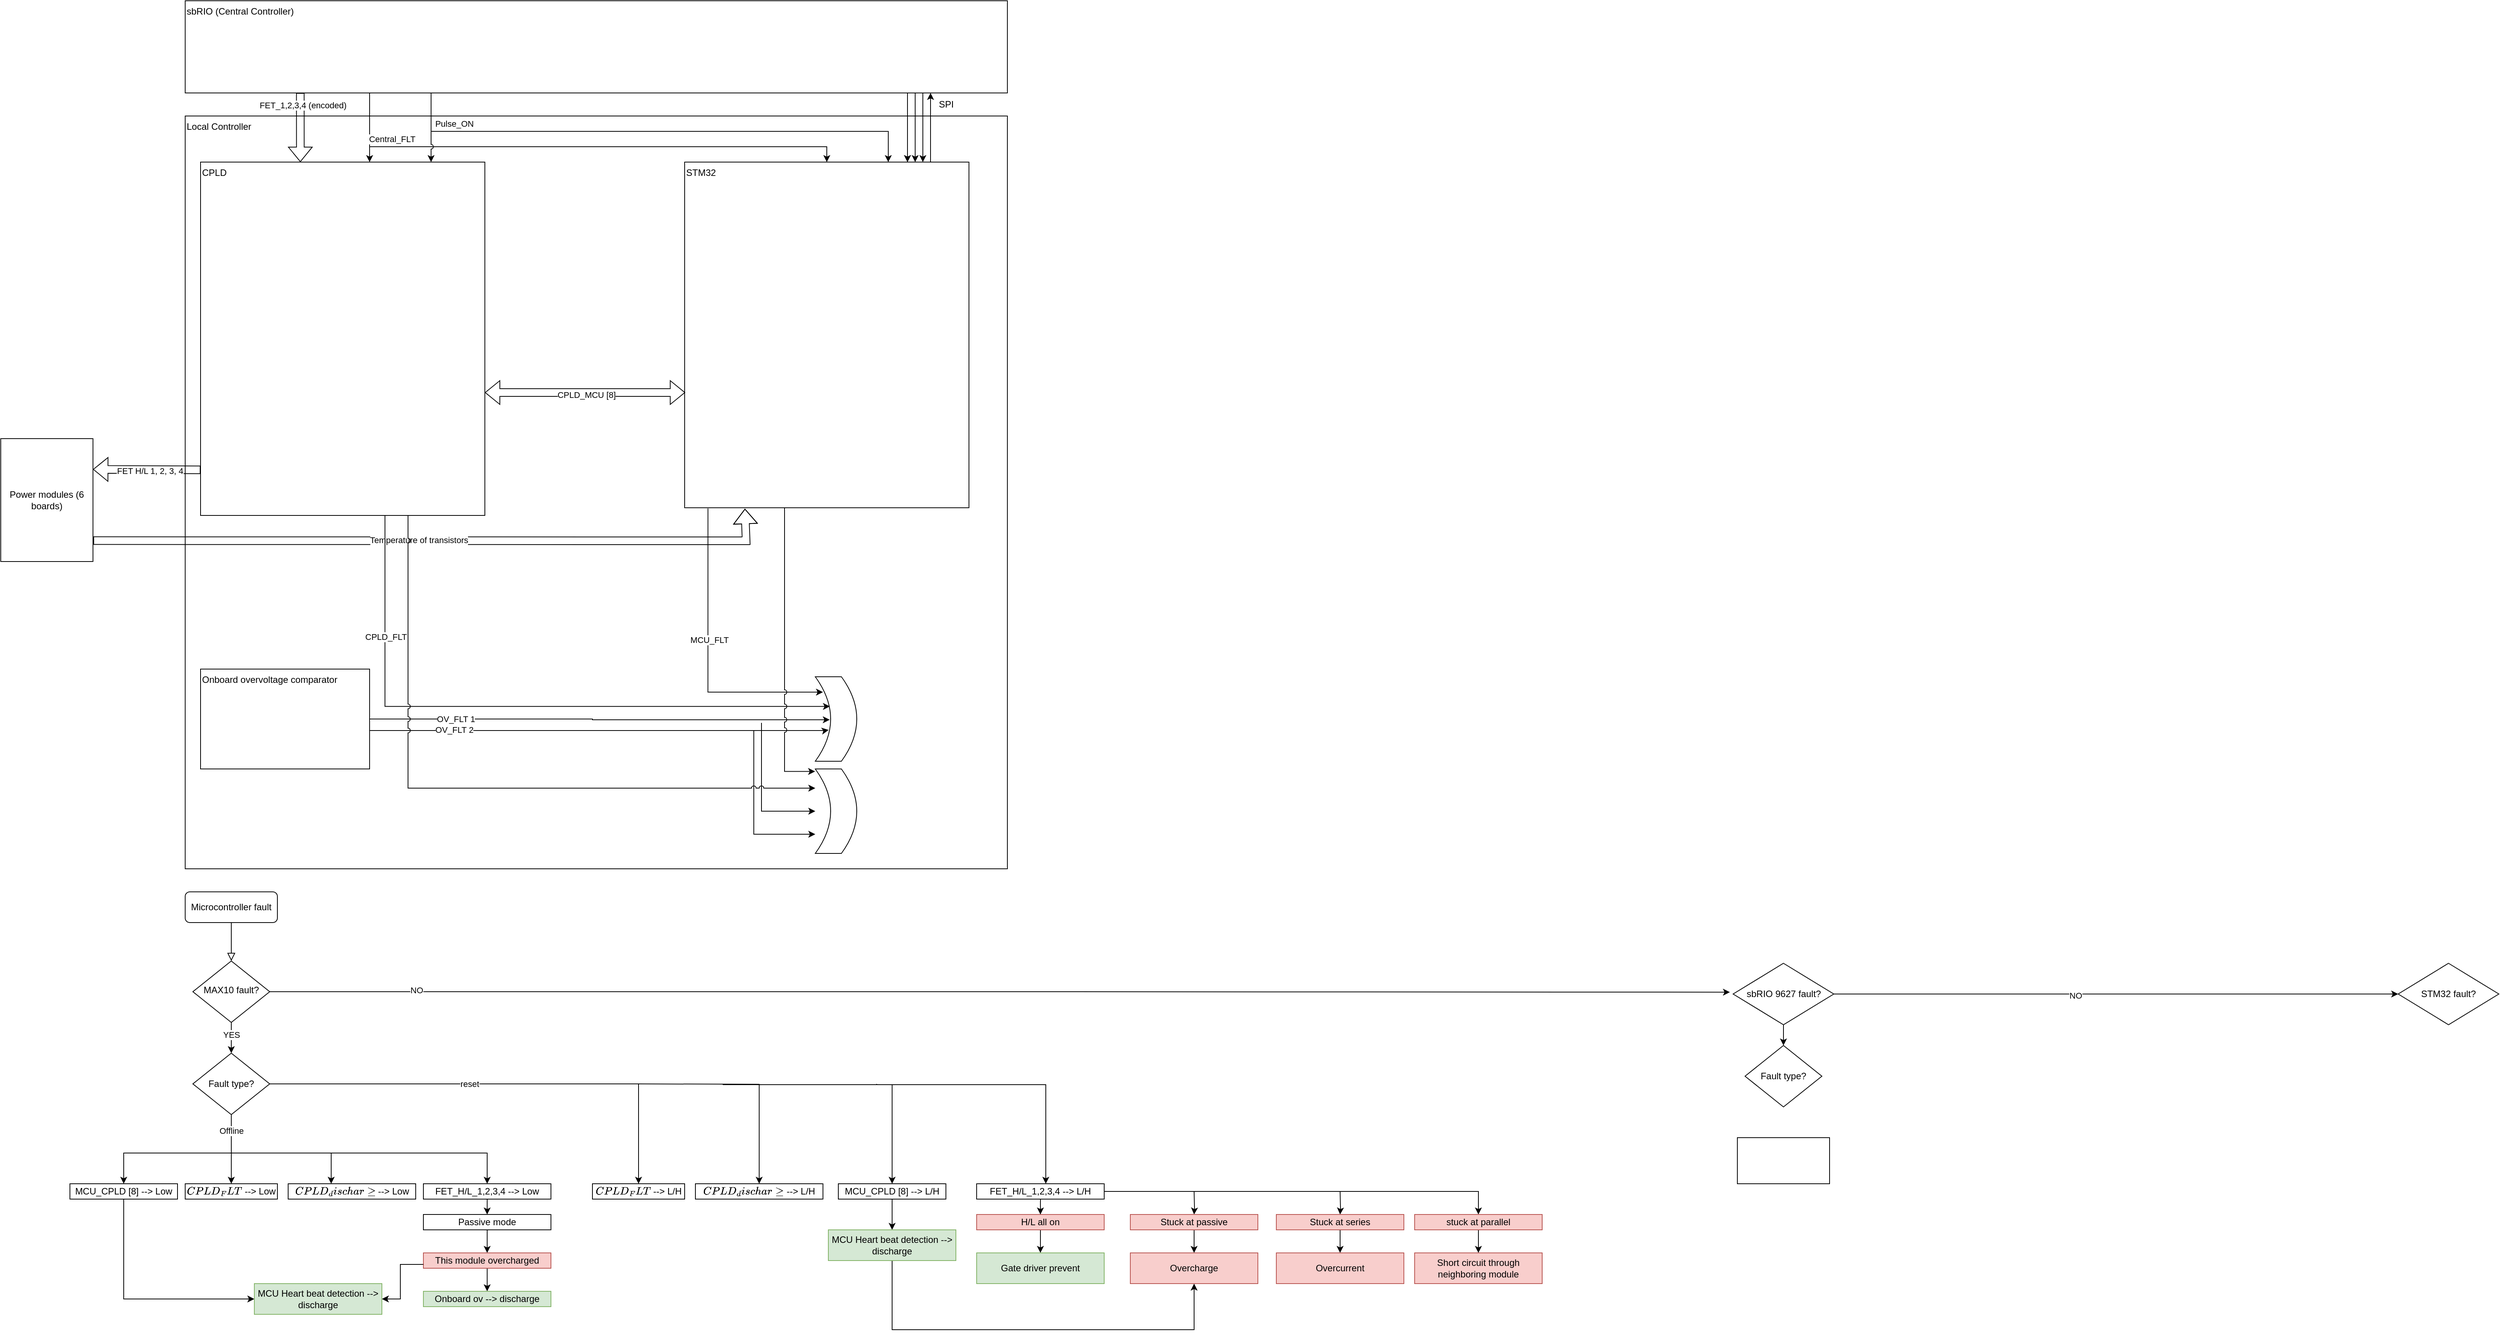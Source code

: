 <mxfile version="24.0.2" type="github">
  <diagram id="C5RBs43oDa-KdzZeNtuy" name="Page-1">
    <mxGraphModel dx="3033" dy="2434" grid="1" gridSize="10" guides="1" tooltips="1" connect="1" arrows="1" fold="1" page="1" pageScale="1" pageWidth="827" pageHeight="1169" math="0" shadow="0">
      <root>
        <mxCell id="WIyWlLk6GJQsqaUBKTNV-0" />
        <mxCell id="WIyWlLk6GJQsqaUBKTNV-1" parent="WIyWlLk6GJQsqaUBKTNV-0" />
        <mxCell id="WIyWlLk6GJQsqaUBKTNV-2" value="" style="rounded=0;html=1;jettySize=auto;orthogonalLoop=1;fontSize=11;endArrow=block;endFill=0;endSize=8;strokeWidth=1;shadow=0;labelBackgroundColor=none;edgeStyle=orthogonalEdgeStyle;movable=0;resizable=0;rotatable=0;deletable=0;editable=0;locked=1;connectable=0;" parent="WIyWlLk6GJQsqaUBKTNV-1" source="WIyWlLk6GJQsqaUBKTNV-3" target="WIyWlLk6GJQsqaUBKTNV-6" edge="1">
          <mxGeometry relative="1" as="geometry" />
        </mxCell>
        <mxCell id="WIyWlLk6GJQsqaUBKTNV-3" value="&lt;div&gt;Microcontroller fault&lt;/div&gt;" style="rounded=1;whiteSpace=wrap;html=1;fontSize=12;glass=0;strokeWidth=1;shadow=0;movable=0;resizable=0;rotatable=0;deletable=0;editable=0;locked=1;connectable=0;" parent="WIyWlLk6GJQsqaUBKTNV-1" vertex="1">
          <mxGeometry x="160" y="80" width="120" height="40" as="geometry" />
        </mxCell>
        <mxCell id="7WwFtl0jQR6NTjPNibtS-7" value="" style="edgeStyle=orthogonalEdgeStyle;rounded=0;orthogonalLoop=1;jettySize=auto;html=1;movable=1;resizable=1;rotatable=1;deletable=1;editable=1;locked=0;connectable=1;" parent="WIyWlLk6GJQsqaUBKTNV-1" source="WIyWlLk6GJQsqaUBKTNV-6" target="7WwFtl0jQR6NTjPNibtS-4" edge="1">
          <mxGeometry relative="1" as="geometry" />
        </mxCell>
        <mxCell id="uxLn2Yr7BItVLRlvGIpT-62" value="YES" style="edgeLabel;html=1;align=center;verticalAlign=middle;resizable=0;points=[];" vertex="1" connectable="0" parent="7WwFtl0jQR6NTjPNibtS-7">
          <mxGeometry x="-0.215" relative="1" as="geometry">
            <mxPoint as="offset" />
          </mxGeometry>
        </mxCell>
        <mxCell id="WIyWlLk6GJQsqaUBKTNV-6" value="MAX10 fault?" style="rhombus;whiteSpace=wrap;html=1;shadow=0;fontFamily=Helvetica;fontSize=12;align=center;strokeWidth=1;spacing=6;spacingTop=-4;movable=0;resizable=0;rotatable=0;deletable=0;editable=0;locked=1;connectable=0;" parent="WIyWlLk6GJQsqaUBKTNV-1" vertex="1">
          <mxGeometry x="170" y="170" width="100" height="80" as="geometry" />
        </mxCell>
        <mxCell id="7WwFtl0jQR6NTjPNibtS-3" value="" style="edgeStyle=orthogonalEdgeStyle;rounded=0;orthogonalLoop=1;jettySize=auto;html=1;movable=1;resizable=1;rotatable=1;deletable=1;editable=1;locked=0;connectable=1;" parent="WIyWlLk6GJQsqaUBKTNV-1" source="7WwFtl0jQR6NTjPNibtS-0" target="7WwFtl0jQR6NTjPNibtS-2" edge="1">
          <mxGeometry relative="1" as="geometry" />
        </mxCell>
        <mxCell id="uxLn2Yr7BItVLRlvGIpT-57" value="NO" style="edgeLabel;html=1;align=center;verticalAlign=middle;resizable=0;points=[];" vertex="1" connectable="0" parent="7WwFtl0jQR6NTjPNibtS-3">
          <mxGeometry x="-0.146" y="-2" relative="1" as="geometry">
            <mxPoint x="1" as="offset" />
          </mxGeometry>
        </mxCell>
        <mxCell id="uxLn2Yr7BItVLRlvGIpT-61" value="" style="edgeStyle=orthogonalEdgeStyle;rounded=0;orthogonalLoop=1;jettySize=auto;html=1;" edge="1" parent="WIyWlLk6GJQsqaUBKTNV-1" source="7WwFtl0jQR6NTjPNibtS-0" target="uxLn2Yr7BItVLRlvGIpT-60">
          <mxGeometry relative="1" as="geometry" />
        </mxCell>
        <mxCell id="7WwFtl0jQR6NTjPNibtS-0" value="sbRIO 9627 fault?" style="rhombus;whiteSpace=wrap;html=1;" parent="WIyWlLk6GJQsqaUBKTNV-1" vertex="1">
          <mxGeometry x="2174.5" y="173" width="131" height="80" as="geometry" />
        </mxCell>
        <mxCell id="7WwFtl0jQR6NTjPNibtS-1" style="edgeStyle=orthogonalEdgeStyle;rounded=0;orthogonalLoop=1;jettySize=auto;html=1;entryX=-0.032;entryY=0.47;entryDx=0;entryDy=0;entryPerimeter=0;movable=1;resizable=1;rotatable=1;deletable=1;editable=1;locked=0;connectable=1;" parent="WIyWlLk6GJQsqaUBKTNV-1" source="WIyWlLk6GJQsqaUBKTNV-6" target="7WwFtl0jQR6NTjPNibtS-0" edge="1">
          <mxGeometry relative="1" as="geometry" />
        </mxCell>
        <mxCell id="uxLn2Yr7BItVLRlvGIpT-63" value="NO" style="edgeLabel;html=1;align=center;verticalAlign=middle;resizable=0;points=[];" vertex="1" connectable="0" parent="7WwFtl0jQR6NTjPNibtS-1">
          <mxGeometry x="-0.799" y="2" relative="1" as="geometry">
            <mxPoint as="offset" />
          </mxGeometry>
        </mxCell>
        <mxCell id="7WwFtl0jQR6NTjPNibtS-2" value="STM32 fault?" style="rhombus;whiteSpace=wrap;html=1;" parent="WIyWlLk6GJQsqaUBKTNV-1" vertex="1">
          <mxGeometry x="3040" y="173" width="131" height="80" as="geometry" />
        </mxCell>
        <mxCell id="7WwFtl0jQR6NTjPNibtS-8" style="rounded=0;orthogonalLoop=1;jettySize=auto;html=1;entryX=0.5;entryY=0;entryDx=0;entryDy=0;movable=0;resizable=0;rotatable=0;deletable=0;editable=0;locked=1;connectable=0;" parent="WIyWlLk6GJQsqaUBKTNV-1" source="7WwFtl0jQR6NTjPNibtS-4" edge="1" target="uxLn2Yr7BItVLRlvGIpT-2">
          <mxGeometry relative="1" as="geometry">
            <mxPoint x="220" y="420" as="targetPoint" />
          </mxGeometry>
        </mxCell>
        <mxCell id="7WwFtl0jQR6NTjPNibtS-9" value="&lt;div&gt;Offline&lt;/div&gt;" style="edgeLabel;html=1;align=center;verticalAlign=middle;resizable=0;points=[];movable=0;rotatable=0;deletable=0;editable=0;locked=1;connectable=0;" parent="7WwFtl0jQR6NTjPNibtS-8" vertex="1" connectable="0">
          <mxGeometry x="-0.212" y="1" relative="1" as="geometry">
            <mxPoint x="-1" y="-15" as="offset" />
          </mxGeometry>
        </mxCell>
        <mxCell id="uxLn2Yr7BItVLRlvGIpT-0" style="edgeStyle=orthogonalEdgeStyle;rounded=0;orthogonalLoop=1;jettySize=auto;html=1;entryX=0.5;entryY=0;entryDx=0;entryDy=0;movable=0;resizable=0;rotatable=0;deletable=0;editable=0;locked=1;connectable=0;" edge="1" parent="WIyWlLk6GJQsqaUBKTNV-1" source="7WwFtl0jQR6NTjPNibtS-4" target="uxLn2Yr7BItVLRlvGIpT-27">
          <mxGeometry relative="1" as="geometry">
            <mxPoint x="770" y="410" as="targetPoint" />
          </mxGeometry>
        </mxCell>
        <mxCell id="uxLn2Yr7BItVLRlvGIpT-1" value="reset" style="edgeLabel;html=1;align=center;verticalAlign=middle;resizable=0;points=[];movable=0;rotatable=0;deletable=0;editable=0;locked=1;connectable=0;" vertex="1" connectable="0" parent="uxLn2Yr7BItVLRlvGIpT-0">
          <mxGeometry x="-0.15" relative="1" as="geometry">
            <mxPoint as="offset" />
          </mxGeometry>
        </mxCell>
        <mxCell id="7WwFtl0jQR6NTjPNibtS-4" value="Fault type?" style="rhombus;whiteSpace=wrap;html=1;movable=0;resizable=0;rotatable=0;deletable=0;editable=0;locked=1;connectable=0;" parent="WIyWlLk6GJQsqaUBKTNV-1" vertex="1">
          <mxGeometry x="170" y="290" width="100" height="80" as="geometry" />
        </mxCell>
        <mxCell id="uxLn2Yr7BItVLRlvGIpT-2" value="`CPLD_FLT` --&amp;gt; Low" style="rounded=0;whiteSpace=wrap;html=1;movable=0;resizable=0;rotatable=0;deletable=0;editable=0;locked=1;connectable=0;" vertex="1" parent="WIyWlLk6GJQsqaUBKTNV-1">
          <mxGeometry x="160" y="460" width="120" height="20" as="geometry" />
        </mxCell>
        <mxCell id="uxLn2Yr7BItVLRlvGIpT-3" value="`CPLD_discharge` --&amp;gt; Low" style="rounded=0;whiteSpace=wrap;html=1;movable=0;resizable=0;rotatable=0;deletable=0;editable=0;locked=1;connectable=0;" vertex="1" parent="WIyWlLk6GJQsqaUBKTNV-1">
          <mxGeometry x="294" y="460" width="166" height="20" as="geometry" />
        </mxCell>
        <mxCell id="uxLn2Yr7BItVLRlvGIpT-9" value="" style="edgeStyle=none;orthogonalLoop=1;jettySize=auto;html=1;rounded=0;movable=0;resizable=0;rotatable=0;deletable=0;editable=0;locked=1;connectable=0;" edge="1" parent="WIyWlLk6GJQsqaUBKTNV-1">
          <mxGeometry width="100" relative="1" as="geometry">
            <mxPoint x="220" y="420" as="sourcePoint" />
            <mxPoint x="350" y="460" as="targetPoint" />
            <Array as="points">
              <mxPoint x="350" y="420" />
            </Array>
          </mxGeometry>
        </mxCell>
        <mxCell id="uxLn2Yr7BItVLRlvGIpT-14" style="edgeStyle=orthogonalEdgeStyle;rounded=0;orthogonalLoop=1;jettySize=auto;html=1;exitX=0.5;exitY=1;exitDx=0;exitDy=0;entryX=0.5;entryY=0;entryDx=0;entryDy=0;movable=0;resizable=0;rotatable=0;deletable=0;editable=0;locked=1;connectable=0;" edge="1" parent="WIyWlLk6GJQsqaUBKTNV-1" source="uxLn2Yr7BItVLRlvGIpT-10" target="uxLn2Yr7BItVLRlvGIpT-13">
          <mxGeometry relative="1" as="geometry" />
        </mxCell>
        <mxCell id="uxLn2Yr7BItVLRlvGIpT-10" value="&lt;div&gt;FET_H/L_1,2,3,4 --&amp;gt; Low&lt;/div&gt;" style="rounded=0;whiteSpace=wrap;html=1;movable=0;resizable=0;rotatable=0;deletable=0;editable=0;locked=1;connectable=0;" vertex="1" parent="WIyWlLk6GJQsqaUBKTNV-1">
          <mxGeometry x="470" y="460" width="166" height="20" as="geometry" />
        </mxCell>
        <mxCell id="uxLn2Yr7BItVLRlvGIpT-12" value="" style="edgeStyle=none;orthogonalLoop=1;jettySize=auto;html=1;rounded=0;entryX=0.5;entryY=0;entryDx=0;entryDy=0;movable=0;resizable=0;rotatable=0;deletable=0;editable=0;locked=1;connectable=0;" edge="1" parent="WIyWlLk6GJQsqaUBKTNV-1" target="uxLn2Yr7BItVLRlvGIpT-10">
          <mxGeometry width="100" relative="1" as="geometry">
            <mxPoint x="350" y="420" as="sourcePoint" />
            <mxPoint x="490" y="460" as="targetPoint" />
            <Array as="points">
              <mxPoint x="553" y="420" />
            </Array>
          </mxGeometry>
        </mxCell>
        <mxCell id="uxLn2Yr7BItVLRlvGIpT-17" style="edgeStyle=orthogonalEdgeStyle;rounded=0;orthogonalLoop=1;jettySize=auto;html=1;entryX=0.5;entryY=0;entryDx=0;entryDy=0;movable=0;resizable=0;rotatable=0;deletable=0;editable=0;locked=1;connectable=0;" edge="1" parent="WIyWlLk6GJQsqaUBKTNV-1" source="uxLn2Yr7BItVLRlvGIpT-13" target="uxLn2Yr7BItVLRlvGIpT-16">
          <mxGeometry relative="1" as="geometry" />
        </mxCell>
        <mxCell id="uxLn2Yr7BItVLRlvGIpT-13" value="&lt;div&gt;Passive mode&lt;br&gt;&lt;/div&gt;" style="rounded=0;whiteSpace=wrap;html=1;movable=0;resizable=0;rotatable=0;deletable=0;editable=0;locked=1;connectable=0;" vertex="1" parent="WIyWlLk6GJQsqaUBKTNV-1">
          <mxGeometry x="470" y="500" width="166" height="20" as="geometry" />
        </mxCell>
        <mxCell id="uxLn2Yr7BItVLRlvGIpT-23" style="edgeStyle=orthogonalEdgeStyle;rounded=0;orthogonalLoop=1;jettySize=auto;html=1;entryX=0;entryY=0.5;entryDx=0;entryDy=0;movable=0;resizable=0;rotatable=0;deletable=0;editable=0;locked=1;connectable=0;" edge="1" parent="WIyWlLk6GJQsqaUBKTNV-1" source="uxLn2Yr7BItVLRlvGIpT-15" target="uxLn2Yr7BItVLRlvGIpT-24">
          <mxGeometry relative="1" as="geometry">
            <mxPoint x="250" y="610" as="targetPoint" />
            <Array as="points">
              <mxPoint x="80" y="610" />
            </Array>
          </mxGeometry>
        </mxCell>
        <mxCell id="uxLn2Yr7BItVLRlvGIpT-15" value="MCU_CPLD [8] --&amp;gt; Low" style="rounded=0;whiteSpace=wrap;html=1;" vertex="1" parent="WIyWlLk6GJQsqaUBKTNV-1">
          <mxGeometry x="10" y="460" width="140" height="20" as="geometry" />
        </mxCell>
        <mxCell id="uxLn2Yr7BItVLRlvGIpT-19" style="edgeStyle=orthogonalEdgeStyle;rounded=0;orthogonalLoop=1;jettySize=auto;html=1;entryX=0.5;entryY=0;entryDx=0;entryDy=0;movable=0;resizable=0;rotatable=0;deletable=0;editable=0;locked=1;connectable=0;" edge="1" parent="WIyWlLk6GJQsqaUBKTNV-1" source="uxLn2Yr7BItVLRlvGIpT-16" target="uxLn2Yr7BItVLRlvGIpT-18">
          <mxGeometry relative="1" as="geometry" />
        </mxCell>
        <mxCell id="uxLn2Yr7BItVLRlvGIpT-16" value="&lt;div&gt;This module overcharged&lt;br&gt;&lt;/div&gt;" style="rounded=0;whiteSpace=wrap;html=1;fillColor=#f8cecc;strokeColor=#b85450;movable=0;resizable=0;rotatable=0;deletable=0;editable=0;locked=1;connectable=0;" vertex="1" parent="WIyWlLk6GJQsqaUBKTNV-1">
          <mxGeometry x="470" y="550" width="166" height="20" as="geometry" />
        </mxCell>
        <mxCell id="uxLn2Yr7BItVLRlvGIpT-18" value="&lt;div&gt;Onboard ov --&amp;gt; discharge&lt;br&gt;&lt;/div&gt;" style="rounded=0;whiteSpace=wrap;html=1;fillColor=#d5e8d4;strokeColor=#82b366;movable=0;resizable=0;rotatable=0;deletable=0;editable=0;locked=1;connectable=0;" vertex="1" parent="WIyWlLk6GJQsqaUBKTNV-1">
          <mxGeometry x="470" y="600" width="166" height="20" as="geometry" />
        </mxCell>
        <mxCell id="uxLn2Yr7BItVLRlvGIpT-21" value="" style="edgeStyle=none;orthogonalLoop=1;jettySize=auto;html=1;rounded=0;entryX=0.5;entryY=0;entryDx=0;entryDy=0;movable=0;resizable=0;rotatable=0;deletable=0;editable=0;locked=1;connectable=0;" edge="1" parent="WIyWlLk6GJQsqaUBKTNV-1" target="uxLn2Yr7BItVLRlvGIpT-15">
          <mxGeometry width="100" relative="1" as="geometry">
            <mxPoint x="220" y="420" as="sourcePoint" />
            <mxPoint x="300" y="460" as="targetPoint" />
            <Array as="points">
              <mxPoint x="80" y="420" />
            </Array>
          </mxGeometry>
        </mxCell>
        <mxCell id="uxLn2Yr7BItVLRlvGIpT-26" style="edgeStyle=orthogonalEdgeStyle;rounded=0;orthogonalLoop=1;jettySize=auto;html=1;exitX=0;exitY=0.75;exitDx=0;exitDy=0;entryX=1;entryY=0.5;entryDx=0;entryDy=0;movable=0;resizable=0;rotatable=0;deletable=0;editable=0;locked=1;connectable=0;" edge="1" parent="WIyWlLk6GJQsqaUBKTNV-1" source="uxLn2Yr7BItVLRlvGIpT-16" target="uxLn2Yr7BItVLRlvGIpT-24">
          <mxGeometry relative="1" as="geometry">
            <mxPoint x="450" y="580" as="sourcePoint" />
            <mxPoint x="420" y="610" as="targetPoint" />
            <Array as="points">
              <mxPoint x="440" y="565" />
              <mxPoint x="440" y="610" />
            </Array>
          </mxGeometry>
        </mxCell>
        <mxCell id="uxLn2Yr7BItVLRlvGIpT-24" value="&lt;div&gt;MCU Heart beat detection --&amp;gt; discharge&lt;br&gt;&lt;/div&gt;" style="rounded=0;whiteSpace=wrap;html=1;fillColor=#d5e8d4;strokeColor=#82b366;movable=0;resizable=0;rotatable=0;deletable=0;editable=0;locked=1;connectable=0;" vertex="1" parent="WIyWlLk6GJQsqaUBKTNV-1">
          <mxGeometry x="250" y="590" width="166" height="40" as="geometry" />
        </mxCell>
        <mxCell id="uxLn2Yr7BItVLRlvGIpT-27" value="`CPLD_FLT` --&amp;gt; L/H" style="rounded=0;whiteSpace=wrap;html=1;movable=0;resizable=0;rotatable=0;deletable=0;editable=0;locked=1;connectable=0;" vertex="1" parent="WIyWlLk6GJQsqaUBKTNV-1">
          <mxGeometry x="690" y="460" width="120" height="20" as="geometry" />
        </mxCell>
        <mxCell id="uxLn2Yr7BItVLRlvGIpT-28" value="`CPLD_discharge` --&amp;gt; L/H" style="rounded=0;whiteSpace=wrap;html=1;movable=0;resizable=0;rotatable=0;deletable=0;editable=0;locked=1;connectable=0;" vertex="1" parent="WIyWlLk6GJQsqaUBKTNV-1">
          <mxGeometry x="824" y="460" width="166" height="20" as="geometry" />
        </mxCell>
        <mxCell id="uxLn2Yr7BItVLRlvGIpT-29" style="edgeStyle=orthogonalEdgeStyle;rounded=0;orthogonalLoop=1;jettySize=auto;html=1;entryX=0.5;entryY=0;entryDx=0;entryDy=0;movable=0;resizable=0;rotatable=0;deletable=0;editable=0;locked=1;connectable=0;" edge="1" parent="WIyWlLk6GJQsqaUBKTNV-1" target="uxLn2Yr7BItVLRlvGIpT-28">
          <mxGeometry relative="1" as="geometry">
            <mxPoint x="910" y="460" as="targetPoint" />
            <mxPoint x="750" y="330" as="sourcePoint" />
          </mxGeometry>
        </mxCell>
        <mxCell id="uxLn2Yr7BItVLRlvGIpT-34" style="edgeStyle=orthogonalEdgeStyle;rounded=0;orthogonalLoop=1;jettySize=auto;html=1;entryX=0.5;entryY=0;entryDx=0;entryDy=0;movable=0;resizable=0;rotatable=0;deletable=0;editable=0;locked=1;connectable=0;" edge="1" parent="WIyWlLk6GJQsqaUBKTNV-1" source="uxLn2Yr7BItVLRlvGIpT-31" target="uxLn2Yr7BItVLRlvGIpT-33">
          <mxGeometry relative="1" as="geometry" />
        </mxCell>
        <mxCell id="uxLn2Yr7BItVLRlvGIpT-31" value="MCU_CPLD [8] --&amp;gt; L/H" style="rounded=0;whiteSpace=wrap;html=1;movable=0;resizable=0;rotatable=0;deletable=0;editable=0;locked=1;connectable=0;" vertex="1" parent="WIyWlLk6GJQsqaUBKTNV-1">
          <mxGeometry x="1010" y="460" width="140" height="20" as="geometry" />
        </mxCell>
        <mxCell id="uxLn2Yr7BItVLRlvGIpT-32" style="edgeStyle=orthogonalEdgeStyle;rounded=0;orthogonalLoop=1;jettySize=auto;html=1;entryX=0.5;entryY=0;entryDx=0;entryDy=0;movable=0;resizable=0;rotatable=0;deletable=0;editable=0;locked=1;connectable=0;" edge="1" parent="WIyWlLk6GJQsqaUBKTNV-1" target="uxLn2Yr7BItVLRlvGIpT-31">
          <mxGeometry relative="1" as="geometry">
            <mxPoint x="917" y="470" as="targetPoint" />
            <mxPoint x="860" y="330" as="sourcePoint" />
            <Array as="points">
              <mxPoint x="860" y="331" />
              <mxPoint x="1080" y="331" />
            </Array>
          </mxGeometry>
        </mxCell>
        <mxCell id="uxLn2Yr7BItVLRlvGIpT-45" style="edgeStyle=orthogonalEdgeStyle;rounded=0;orthogonalLoop=1;jettySize=auto;html=1;entryX=0.5;entryY=1;entryDx=0;entryDy=0;movable=0;resizable=0;rotatable=0;deletable=0;editable=0;locked=1;connectable=0;" edge="1" parent="WIyWlLk6GJQsqaUBKTNV-1" source="uxLn2Yr7BItVLRlvGIpT-33" target="uxLn2Yr7BItVLRlvGIpT-42">
          <mxGeometry relative="1" as="geometry">
            <mxPoint x="1080" y="680" as="targetPoint" />
            <Array as="points">
              <mxPoint x="1080" y="650" />
              <mxPoint x="1473" y="650" />
            </Array>
          </mxGeometry>
        </mxCell>
        <mxCell id="uxLn2Yr7BItVLRlvGIpT-33" value="&lt;div&gt;MCU Heart beat detection --&amp;gt; discharge&lt;br&gt;&lt;/div&gt;" style="rounded=0;whiteSpace=wrap;html=1;fillColor=#d5e8d4;strokeColor=#82b366;movable=0;resizable=0;rotatable=0;deletable=0;editable=0;locked=1;connectable=0;" vertex="1" parent="WIyWlLk6GJQsqaUBKTNV-1">
          <mxGeometry x="997" y="520" width="166" height="40" as="geometry" />
        </mxCell>
        <mxCell id="uxLn2Yr7BItVLRlvGIpT-46" style="edgeStyle=orthogonalEdgeStyle;rounded=0;orthogonalLoop=1;jettySize=auto;html=1;entryX=0.5;entryY=0;entryDx=0;entryDy=0;movable=0;resizable=0;rotatable=0;deletable=0;editable=0;locked=1;connectable=0;" edge="1" parent="WIyWlLk6GJQsqaUBKTNV-1" source="uxLn2Yr7BItVLRlvGIpT-35" target="uxLn2Yr7BItVLRlvGIpT-37">
          <mxGeometry relative="1" as="geometry" />
        </mxCell>
        <mxCell id="uxLn2Yr7BItVLRlvGIpT-51" style="edgeStyle=orthogonalEdgeStyle;rounded=0;orthogonalLoop=1;jettySize=auto;html=1;entryX=0.5;entryY=0;entryDx=0;entryDy=0;movable=0;resizable=0;rotatable=0;deletable=0;editable=0;locked=1;connectable=0;" edge="1" parent="WIyWlLk6GJQsqaUBKTNV-1" source="uxLn2Yr7BItVLRlvGIpT-35" target="uxLn2Yr7BItVLRlvGIpT-40">
          <mxGeometry relative="1" as="geometry" />
        </mxCell>
        <mxCell id="uxLn2Yr7BItVLRlvGIpT-35" value="&lt;div&gt;FET_H/L_1,2,3,4 --&amp;gt; L/H&lt;/div&gt;" style="rounded=0;whiteSpace=wrap;html=1;movable=0;resizable=0;rotatable=0;deletable=0;editable=0;locked=1;connectable=0;" vertex="1" parent="WIyWlLk6GJQsqaUBKTNV-1">
          <mxGeometry x="1190" y="460" width="166" height="20" as="geometry" />
        </mxCell>
        <mxCell id="uxLn2Yr7BItVLRlvGIpT-36" style="edgeStyle=orthogonalEdgeStyle;rounded=0;orthogonalLoop=1;jettySize=auto;html=1;entryX=0.5;entryY=0;entryDx=0;entryDy=0;movable=0;resizable=0;rotatable=0;deletable=0;editable=0;locked=1;connectable=0;" edge="1" parent="WIyWlLk6GJQsqaUBKTNV-1">
          <mxGeometry relative="1" as="geometry">
            <mxPoint x="1280" y="460" as="targetPoint" />
            <mxPoint x="1060" y="330" as="sourcePoint" />
            <Array as="points">
              <mxPoint x="1060" y="331" />
              <mxPoint x="1280" y="331" />
            </Array>
          </mxGeometry>
        </mxCell>
        <mxCell id="uxLn2Yr7BItVLRlvGIpT-47" value="" style="edgeStyle=orthogonalEdgeStyle;rounded=0;orthogonalLoop=1;jettySize=auto;html=1;movable=0;resizable=0;rotatable=0;deletable=0;editable=0;locked=1;connectable=0;" edge="1" parent="WIyWlLk6GJQsqaUBKTNV-1" source="uxLn2Yr7BItVLRlvGIpT-37" target="uxLn2Yr7BItVLRlvGIpT-41">
          <mxGeometry relative="1" as="geometry" />
        </mxCell>
        <mxCell id="uxLn2Yr7BItVLRlvGIpT-37" value="H/L all on" style="rounded=0;whiteSpace=wrap;html=1;fillColor=#f8cecc;strokeColor=#b85450;movable=0;resizable=0;rotatable=0;deletable=0;editable=0;locked=1;connectable=0;" vertex="1" parent="WIyWlLk6GJQsqaUBKTNV-1">
          <mxGeometry x="1190" y="500" width="166" height="20" as="geometry" />
        </mxCell>
        <mxCell id="uxLn2Yr7BItVLRlvGIpT-48" value="" style="edgeStyle=orthogonalEdgeStyle;rounded=0;orthogonalLoop=1;jettySize=auto;html=1;movable=0;resizable=0;rotatable=0;deletable=0;editable=0;locked=1;connectable=0;" edge="1" parent="WIyWlLk6GJQsqaUBKTNV-1" source="uxLn2Yr7BItVLRlvGIpT-38" target="uxLn2Yr7BItVLRlvGIpT-42">
          <mxGeometry relative="1" as="geometry" />
        </mxCell>
        <mxCell id="uxLn2Yr7BItVLRlvGIpT-53" style="edgeStyle=orthogonalEdgeStyle;rounded=0;orthogonalLoop=1;jettySize=auto;html=1;movable=0;resizable=0;rotatable=0;deletable=0;editable=0;locked=1;connectable=0;" edge="1" parent="WIyWlLk6GJQsqaUBKTNV-1" target="uxLn2Yr7BItVLRlvGIpT-38">
          <mxGeometry relative="1" as="geometry">
            <mxPoint x="1473.0" y="470" as="sourcePoint" />
          </mxGeometry>
        </mxCell>
        <mxCell id="uxLn2Yr7BItVLRlvGIpT-38" value="Stuck at passive" style="rounded=0;whiteSpace=wrap;html=1;fillColor=#f8cecc;strokeColor=#b85450;movable=0;resizable=0;rotatable=0;deletable=0;editable=0;locked=1;connectable=0;" vertex="1" parent="WIyWlLk6GJQsqaUBKTNV-1">
          <mxGeometry x="1390" y="500" width="166" height="20" as="geometry" />
        </mxCell>
        <mxCell id="uxLn2Yr7BItVLRlvGIpT-49" value="" style="edgeStyle=orthogonalEdgeStyle;rounded=0;orthogonalLoop=1;jettySize=auto;html=1;movable=0;resizable=0;rotatable=0;deletable=0;editable=0;locked=1;connectable=0;" edge="1" parent="WIyWlLk6GJQsqaUBKTNV-1" source="uxLn2Yr7BItVLRlvGIpT-39" target="uxLn2Yr7BItVLRlvGIpT-43">
          <mxGeometry relative="1" as="geometry" />
        </mxCell>
        <mxCell id="uxLn2Yr7BItVLRlvGIpT-52" style="edgeStyle=orthogonalEdgeStyle;rounded=0;orthogonalLoop=1;jettySize=auto;html=1;movable=0;resizable=0;rotatable=0;deletable=0;editable=0;locked=1;connectable=0;" edge="1" parent="WIyWlLk6GJQsqaUBKTNV-1" target="uxLn2Yr7BItVLRlvGIpT-39">
          <mxGeometry relative="1" as="geometry">
            <mxPoint x="1663" y="470" as="sourcePoint" />
          </mxGeometry>
        </mxCell>
        <mxCell id="uxLn2Yr7BItVLRlvGIpT-39" value="Stuck at series" style="rounded=0;whiteSpace=wrap;html=1;fillColor=#f8cecc;strokeColor=#b85450;movable=0;resizable=0;rotatable=0;deletable=0;editable=0;locked=1;connectable=0;" vertex="1" parent="WIyWlLk6GJQsqaUBKTNV-1">
          <mxGeometry x="1580" y="500" width="166" height="20" as="geometry" />
        </mxCell>
        <mxCell id="uxLn2Yr7BItVLRlvGIpT-50" value="" style="edgeStyle=orthogonalEdgeStyle;rounded=0;orthogonalLoop=1;jettySize=auto;html=1;movable=0;resizable=0;rotatable=0;deletable=0;editable=0;locked=1;connectable=0;" edge="1" parent="WIyWlLk6GJQsqaUBKTNV-1" source="uxLn2Yr7BItVLRlvGIpT-40" target="uxLn2Yr7BItVLRlvGIpT-44">
          <mxGeometry relative="1" as="geometry" />
        </mxCell>
        <mxCell id="uxLn2Yr7BItVLRlvGIpT-40" value="stuck at parallel" style="rounded=0;whiteSpace=wrap;html=1;fillColor=#f8cecc;strokeColor=#b85450;movable=0;resizable=0;rotatable=0;deletable=0;editable=0;locked=1;connectable=0;" vertex="1" parent="WIyWlLk6GJQsqaUBKTNV-1">
          <mxGeometry x="1760" y="500" width="166" height="20" as="geometry" />
        </mxCell>
        <mxCell id="uxLn2Yr7BItVLRlvGIpT-41" value="&lt;div&gt;Gate driver prevent&lt;br&gt;&lt;/div&gt;" style="rounded=0;whiteSpace=wrap;html=1;fillColor=#d5e8d4;strokeColor=#82b366;movable=0;resizable=0;rotatable=0;deletable=0;editable=0;locked=1;connectable=0;" vertex="1" parent="WIyWlLk6GJQsqaUBKTNV-1">
          <mxGeometry x="1190" y="550" width="166" height="40" as="geometry" />
        </mxCell>
        <mxCell id="uxLn2Yr7BItVLRlvGIpT-42" value="&lt;div&gt;Overcharge&lt;br&gt;&lt;/div&gt;" style="rounded=0;whiteSpace=wrap;html=1;fillColor=#f8cecc;strokeColor=#b85450;movable=0;resizable=0;rotatable=0;deletable=0;editable=0;locked=1;connectable=0;" vertex="1" parent="WIyWlLk6GJQsqaUBKTNV-1">
          <mxGeometry x="1390" y="550" width="166" height="40" as="geometry" />
        </mxCell>
        <mxCell id="uxLn2Yr7BItVLRlvGIpT-43" value="&lt;div&gt;Overcurrent&lt;br&gt;&lt;/div&gt;" style="rounded=0;whiteSpace=wrap;html=1;fillColor=#f8cecc;strokeColor=#b85450;movable=0;resizable=0;rotatable=0;deletable=0;editable=0;locked=1;connectable=0;" vertex="1" parent="WIyWlLk6GJQsqaUBKTNV-1">
          <mxGeometry x="1580" y="550" width="166" height="40" as="geometry" />
        </mxCell>
        <mxCell id="uxLn2Yr7BItVLRlvGIpT-44" value="&lt;div&gt;Short circuit through neighboring module&lt;br&gt;&lt;/div&gt;" style="rounded=0;whiteSpace=wrap;html=1;fillColor=#f8cecc;strokeColor=#b85450;movable=0;resizable=0;rotatable=0;deletable=0;editable=0;locked=1;connectable=0;" vertex="1" parent="WIyWlLk6GJQsqaUBKTNV-1">
          <mxGeometry x="1760" y="550" width="166" height="40" as="geometry" />
        </mxCell>
        <mxCell id="uxLn2Yr7BItVLRlvGIpT-60" value="Fault type?" style="rhombus;whiteSpace=wrap;html=1;movable=1;resizable=1;rotatable=1;deletable=1;editable=1;locked=0;connectable=1;" vertex="1" parent="WIyWlLk6GJQsqaUBKTNV-1">
          <mxGeometry x="2190" y="280" width="100" height="80" as="geometry" />
        </mxCell>
        <mxCell id="uxLn2Yr7BItVLRlvGIpT-64" value="" style="rounded=0;whiteSpace=wrap;html=1;" vertex="1" parent="WIyWlLk6GJQsqaUBKTNV-1">
          <mxGeometry x="2180" y="400" width="120" height="60" as="geometry" />
        </mxCell>
        <mxCell id="uxLn2Yr7BItVLRlvGIpT-65" value="sbRIO (Central Controller)" style="rounded=0;whiteSpace=wrap;html=1;align=left;verticalAlign=top;" vertex="1" parent="WIyWlLk6GJQsqaUBKTNV-1">
          <mxGeometry x="160" y="-1080" width="1070" height="120" as="geometry" />
        </mxCell>
        <mxCell id="uxLn2Yr7BItVLRlvGIpT-66" value="Local Controller" style="rounded=0;whiteSpace=wrap;html=1;align=left;verticalAlign=top;" vertex="1" parent="WIyWlLk6GJQsqaUBKTNV-1">
          <mxGeometry x="160" y="-930" width="1070" height="980" as="geometry" />
        </mxCell>
        <mxCell id="uxLn2Yr7BItVLRlvGIpT-89" style="edgeStyle=orthogonalEdgeStyle;rounded=0;orthogonalLoop=1;jettySize=auto;html=1;" edge="1" parent="WIyWlLk6GJQsqaUBKTNV-1">
          <mxGeometry relative="1" as="geometry">
            <mxPoint x="400" y="-870" as="targetPoint" />
            <mxPoint x="400.0" y="-960.0" as="sourcePoint" />
          </mxGeometry>
        </mxCell>
        <mxCell id="uxLn2Yr7BItVLRlvGIpT-69" value="CPLD" style="rounded=0;whiteSpace=wrap;html=1;align=left;verticalAlign=top;" vertex="1" parent="WIyWlLk6GJQsqaUBKTNV-1">
          <mxGeometry x="180" y="-870" width="370" height="460" as="geometry" />
        </mxCell>
        <mxCell id="uxLn2Yr7BItVLRlvGIpT-91" style="edgeStyle=orthogonalEdgeStyle;rounded=0;orthogonalLoop=1;jettySize=auto;html=1;exitX=0.5;exitY=0;exitDx=0;exitDy=0;entryX=0.5;entryY=0;entryDx=0;entryDy=0;jumpStyle=arc;" edge="1" parent="WIyWlLk6GJQsqaUBKTNV-1" target="uxLn2Yr7BItVLRlvGIpT-70">
          <mxGeometry relative="1" as="geometry">
            <mxPoint x="400" y="-900" as="sourcePoint" />
            <Array as="points">
              <mxPoint x="400" y="-890" />
              <mxPoint x="995" y="-890" />
            </Array>
          </mxGeometry>
        </mxCell>
        <mxCell id="uxLn2Yr7BItVLRlvGIpT-92" value="Central_FLT" style="edgeLabel;html=1;align=center;verticalAlign=middle;resizable=0;points=[];" vertex="1" connectable="0" parent="uxLn2Yr7BItVLRlvGIpT-91">
          <mxGeometry x="-0.877" y="1" relative="1" as="geometry">
            <mxPoint y="-9" as="offset" />
          </mxGeometry>
        </mxCell>
        <mxCell id="uxLn2Yr7BItVLRlvGIpT-70" value="STM32" style="rounded=0;whiteSpace=wrap;html=1;align=left;verticalAlign=top;" vertex="1" parent="WIyWlLk6GJQsqaUBKTNV-1">
          <mxGeometry x="810" y="-870" width="370" height="450" as="geometry" />
        </mxCell>
        <mxCell id="uxLn2Yr7BItVLRlvGIpT-75" value="Power modules (6 boards)" style="rounded=0;whiteSpace=wrap;html=1;" vertex="1" parent="WIyWlLk6GJQsqaUBKTNV-1">
          <mxGeometry x="-80" y="-510" width="120" height="160" as="geometry" />
        </mxCell>
        <mxCell id="uxLn2Yr7BItVLRlvGIpT-76" value="" style="shape=flexArrow;endArrow=classic;html=1;rounded=0;entryX=1;entryY=0.25;entryDx=0;entryDy=0;exitX=0;exitY=0.924;exitDx=0;exitDy=0;exitPerimeter=0;" edge="1" parent="WIyWlLk6GJQsqaUBKTNV-1" target="uxLn2Yr7BItVLRlvGIpT-75">
          <mxGeometry width="50" height="50" relative="1" as="geometry">
            <mxPoint x="180.0" y="-469.4" as="sourcePoint" />
            <mxPoint x="730" y="-590" as="targetPoint" />
          </mxGeometry>
        </mxCell>
        <mxCell id="uxLn2Yr7BItVLRlvGIpT-77" value="&lt;div&gt;FET H/L 1, 2, 3, 4&lt;/div&gt;" style="edgeLabel;html=1;align=center;verticalAlign=middle;resizable=0;points=[];" vertex="1" connectable="0" parent="uxLn2Yr7BItVLRlvGIpT-76">
          <mxGeometry x="-0.051" y="1" relative="1" as="geometry">
            <mxPoint as="offset" />
          </mxGeometry>
        </mxCell>
        <mxCell id="uxLn2Yr7BItVLRlvGIpT-78" value="" style="shape=flexArrow;endArrow=classic;html=1;rounded=0;exitX=1.004;exitY=0.83;exitDx=0;exitDy=0;exitPerimeter=0;entryX=0.212;entryY=1.003;entryDx=0;entryDy=0;entryPerimeter=0;" edge="1" parent="WIyWlLk6GJQsqaUBKTNV-1" source="uxLn2Yr7BItVLRlvGIpT-75" target="uxLn2Yr7BItVLRlvGIpT-70">
          <mxGeometry width="50" height="50" relative="1" as="geometry">
            <mxPoint x="50" y="-380" as="sourcePoint" />
            <mxPoint x="889.55" y="-420" as="targetPoint" />
            <Array as="points">
              <mxPoint x="890" y="-377" />
            </Array>
          </mxGeometry>
        </mxCell>
        <mxCell id="uxLn2Yr7BItVLRlvGIpT-79" value="&lt;div&gt;Temperature of transistors&lt;br&gt;&lt;/div&gt;" style="edgeLabel;html=1;align=center;verticalAlign=middle;resizable=0;points=[];" vertex="1" connectable="0" parent="uxLn2Yr7BItVLRlvGIpT-78">
          <mxGeometry x="-0.051" y="1" relative="1" as="geometry">
            <mxPoint as="offset" />
          </mxGeometry>
        </mxCell>
        <mxCell id="uxLn2Yr7BItVLRlvGIpT-82" value="" style="shape=flexArrow;endArrow=classic;startArrow=classic;html=1;rounded=0;entryX=0.007;entryY=0.613;entryDx=0;entryDy=0;entryPerimeter=0;" edge="1" parent="WIyWlLk6GJQsqaUBKTNV-1">
          <mxGeometry width="100" height="100" relative="1" as="geometry">
            <mxPoint x="550" y="-570" as="sourcePoint" />
            <mxPoint x="810.74" y="-570.0" as="targetPoint" />
          </mxGeometry>
        </mxCell>
        <mxCell id="uxLn2Yr7BItVLRlvGIpT-84" value="CPLD_MCU [8]" style="edgeLabel;html=1;align=center;verticalAlign=middle;resizable=0;points=[];" vertex="1" connectable="0" parent="uxLn2Yr7BItVLRlvGIpT-82">
          <mxGeometry x="0.009" y="-3" relative="1" as="geometry">
            <mxPoint as="offset" />
          </mxGeometry>
        </mxCell>
        <mxCell id="uxLn2Yr7BItVLRlvGIpT-86" value="" style="shape=flexArrow;endArrow=classic;html=1;rounded=0;exitX=0.14;exitY=1;exitDx=0;exitDy=0;exitPerimeter=0;entryX=0.351;entryY=0;entryDx=0;entryDy=0;entryPerimeter=0;" edge="1" parent="WIyWlLk6GJQsqaUBKTNV-1" source="uxLn2Yr7BItVLRlvGIpT-65" target="uxLn2Yr7BItVLRlvGIpT-69">
          <mxGeometry width="50" height="50" relative="1" as="geometry">
            <mxPoint x="260" y="-850" as="sourcePoint" />
            <mxPoint x="310" y="-900" as="targetPoint" />
          </mxGeometry>
        </mxCell>
        <mxCell id="uxLn2Yr7BItVLRlvGIpT-87" value="FET_1,2,3,4 (encoded)" style="edgeLabel;html=1;align=center;verticalAlign=middle;resizable=0;points=[];" vertex="1" connectable="0" parent="uxLn2Yr7BItVLRlvGIpT-86">
          <mxGeometry x="-0.661" y="3" relative="1" as="geometry">
            <mxPoint as="offset" />
          </mxGeometry>
        </mxCell>
        <mxCell id="uxLn2Yr7BItVLRlvGIpT-93" style="edgeStyle=orthogonalEdgeStyle;rounded=0;orthogonalLoop=1;jettySize=auto;html=1;noJump=0;jumpStyle=arc;" edge="1" parent="WIyWlLk6GJQsqaUBKTNV-1">
          <mxGeometry relative="1" as="geometry">
            <mxPoint x="480" y="-870" as="targetPoint" />
            <mxPoint x="480.0" y="-960.0" as="sourcePoint" />
          </mxGeometry>
        </mxCell>
        <mxCell id="uxLn2Yr7BItVLRlvGIpT-94" style="edgeStyle=orthogonalEdgeStyle;rounded=0;orthogonalLoop=1;jettySize=auto;html=1;exitX=0.5;exitY=0;exitDx=0;exitDy=0;entryX=0.5;entryY=0;entryDx=0;entryDy=0;" edge="1" parent="WIyWlLk6GJQsqaUBKTNV-1">
          <mxGeometry relative="1" as="geometry">
            <mxPoint x="1075" y="-870" as="targetPoint" />
            <mxPoint x="480" y="-900" as="sourcePoint" />
            <Array as="points">
              <mxPoint x="480" y="-910" />
              <mxPoint x="1075" y="-910" />
            </Array>
          </mxGeometry>
        </mxCell>
        <mxCell id="uxLn2Yr7BItVLRlvGIpT-95" value="Pulse_ON" style="edgeLabel;html=1;align=center;verticalAlign=middle;resizable=0;points=[];" vertex="1" connectable="0" parent="uxLn2Yr7BItVLRlvGIpT-94">
          <mxGeometry x="-0.877" y="1" relative="1" as="geometry">
            <mxPoint y="-9" as="offset" />
          </mxGeometry>
        </mxCell>
        <mxCell id="uxLn2Yr7BItVLRlvGIpT-96" style="edgeStyle=orthogonalEdgeStyle;rounded=0;orthogonalLoop=1;jettySize=auto;html=1;" edge="1" parent="WIyWlLk6GJQsqaUBKTNV-1">
          <mxGeometry relative="1" as="geometry">
            <mxPoint x="1100" y="-870" as="targetPoint" />
            <mxPoint x="1100.0" y="-960.0" as="sourcePoint" />
          </mxGeometry>
        </mxCell>
        <mxCell id="uxLn2Yr7BItVLRlvGIpT-97" style="edgeStyle=orthogonalEdgeStyle;rounded=0;orthogonalLoop=1;jettySize=auto;html=1;jumpStyle=arc;" edge="1" parent="WIyWlLk6GJQsqaUBKTNV-1">
          <mxGeometry relative="1" as="geometry">
            <mxPoint x="1100" y="-870" as="targetPoint" />
            <mxPoint x="1100.0" y="-960.0" as="sourcePoint" />
          </mxGeometry>
        </mxCell>
        <mxCell id="uxLn2Yr7BItVLRlvGIpT-98" style="edgeStyle=orthogonalEdgeStyle;rounded=0;orthogonalLoop=1;jettySize=auto;html=1;jumpStyle=arc;" edge="1" parent="WIyWlLk6GJQsqaUBKTNV-1">
          <mxGeometry relative="1" as="geometry">
            <mxPoint x="1110" y="-870" as="targetPoint" />
            <mxPoint x="1110.0" y="-960.0" as="sourcePoint" />
          </mxGeometry>
        </mxCell>
        <mxCell id="uxLn2Yr7BItVLRlvGIpT-99" style="edgeStyle=orthogonalEdgeStyle;rounded=0;orthogonalLoop=1;jettySize=auto;html=1;jumpStyle=arc;" edge="1" parent="WIyWlLk6GJQsqaUBKTNV-1">
          <mxGeometry relative="1" as="geometry">
            <mxPoint x="1120" y="-870" as="targetPoint" />
            <mxPoint x="1120.0" y="-960.0" as="sourcePoint" />
          </mxGeometry>
        </mxCell>
        <mxCell id="uxLn2Yr7BItVLRlvGIpT-100" style="edgeStyle=orthogonalEdgeStyle;rounded=0;orthogonalLoop=1;jettySize=auto;html=1;jumpStyle=arc;" edge="1" parent="WIyWlLk6GJQsqaUBKTNV-1">
          <mxGeometry relative="1" as="geometry">
            <mxPoint x="1130.0" y="-960.0" as="targetPoint" />
            <mxPoint x="1130" y="-870" as="sourcePoint" />
          </mxGeometry>
        </mxCell>
        <mxCell id="uxLn2Yr7BItVLRlvGIpT-101" value="SPI" style="text;html=1;align=center;verticalAlign=middle;resizable=0;points=[];autosize=1;strokeColor=none;fillColor=none;" vertex="1" parent="WIyWlLk6GJQsqaUBKTNV-1">
          <mxGeometry x="1130" y="-960" width="40" height="30" as="geometry" />
        </mxCell>
        <mxCell id="uxLn2Yr7BItVLRlvGIpT-104" style="edgeStyle=orthogonalEdgeStyle;rounded=0;orthogonalLoop=1;jettySize=auto;html=1;entryX=0.651;entryY=0.491;entryDx=0;entryDy=0;entryPerimeter=0;" edge="1" parent="WIyWlLk6GJQsqaUBKTNV-1" source="uxLn2Yr7BItVLRlvGIpT-102" target="uxLn2Yr7BItVLRlvGIpT-103">
          <mxGeometry relative="1" as="geometry" />
        </mxCell>
        <mxCell id="uxLn2Yr7BItVLRlvGIpT-106" value="OV_FLT 1" style="edgeLabel;html=1;align=center;verticalAlign=middle;resizable=0;points=[];" vertex="1" connectable="0" parent="uxLn2Yr7BItVLRlvGIpT-104">
          <mxGeometry x="-0.627" relative="1" as="geometry">
            <mxPoint as="offset" />
          </mxGeometry>
        </mxCell>
        <mxCell id="uxLn2Yr7BItVLRlvGIpT-102" value="Onboard overvoltage comparator" style="rounded=0;whiteSpace=wrap;html=1;align=left;verticalAlign=top;" vertex="1" parent="WIyWlLk6GJQsqaUBKTNV-1">
          <mxGeometry x="180" y="-210" width="220" height="130" as="geometry" />
        </mxCell>
        <mxCell id="uxLn2Yr7BItVLRlvGIpT-103" value="" style="shape=dataStorage;whiteSpace=wrap;html=1;fixedSize=1;direction=west;" vertex="1" parent="WIyWlLk6GJQsqaUBKTNV-1">
          <mxGeometry x="980" y="-200" width="54" height="110" as="geometry" />
        </mxCell>
        <mxCell id="uxLn2Yr7BItVLRlvGIpT-105" style="edgeStyle=orthogonalEdgeStyle;rounded=0;orthogonalLoop=1;jettySize=auto;html=1;entryX=0.678;entryY=0.37;entryDx=0;entryDy=0;entryPerimeter=0;" edge="1" parent="WIyWlLk6GJQsqaUBKTNV-1" target="uxLn2Yr7BItVLRlvGIpT-103">
          <mxGeometry relative="1" as="geometry">
            <mxPoint x="400" y="-120.04" as="sourcePoint" />
            <mxPoint x="687" y="-119.04" as="targetPoint" />
            <Array as="points">
              <mxPoint x="400" y="-130" />
              <mxPoint x="993" y="-130" />
              <mxPoint x="993" y="-131" />
            </Array>
          </mxGeometry>
        </mxCell>
        <mxCell id="uxLn2Yr7BItVLRlvGIpT-107" value="OV_FLT 2" style="edgeLabel;html=1;align=center;verticalAlign=middle;resizable=0;points=[];" vertex="1" connectable="0" parent="uxLn2Yr7BItVLRlvGIpT-105">
          <mxGeometry x="-0.605" y="1" relative="1" as="geometry">
            <mxPoint as="offset" />
          </mxGeometry>
        </mxCell>
        <mxCell id="uxLn2Yr7BItVLRlvGIpT-108" style="edgeStyle=orthogonalEdgeStyle;rounded=0;orthogonalLoop=1;jettySize=auto;html=1;entryX=0.647;entryY=0.649;entryDx=0;entryDy=0;entryPerimeter=0;" edge="1" parent="WIyWlLk6GJQsqaUBKTNV-1" source="uxLn2Yr7BItVLRlvGIpT-69" target="uxLn2Yr7BItVLRlvGIpT-103">
          <mxGeometry relative="1" as="geometry">
            <Array as="points">
              <mxPoint x="420" y="-161" />
            </Array>
          </mxGeometry>
        </mxCell>
        <mxCell id="uxLn2Yr7BItVLRlvGIpT-109" value="&lt;div&gt;CPLD_FLT&lt;/div&gt;" style="edgeLabel;html=1;align=center;verticalAlign=middle;resizable=0;points=[];" vertex="1" connectable="0" parent="uxLn2Yr7BItVLRlvGIpT-108">
          <mxGeometry x="-0.618" y="1" relative="1" as="geometry">
            <mxPoint as="offset" />
          </mxGeometry>
        </mxCell>
        <mxCell id="uxLn2Yr7BItVLRlvGIpT-110" style="edgeStyle=orthogonalEdgeStyle;rounded=0;orthogonalLoop=1;jettySize=auto;html=1;exitX=0.082;exitY=1.002;exitDx=0;exitDy=0;exitPerimeter=0;" edge="1" parent="WIyWlLk6GJQsqaUBKTNV-1" source="uxLn2Yr7BItVLRlvGIpT-70">
          <mxGeometry relative="1" as="geometry">
            <mxPoint x="777" y="-420" as="sourcePoint" />
            <mxPoint x="990" y="-180" as="targetPoint" />
            <Array as="points">
              <mxPoint x="840" y="-180" />
            </Array>
          </mxGeometry>
        </mxCell>
        <mxCell id="uxLn2Yr7BItVLRlvGIpT-111" value="MCU_FLT" style="edgeLabel;html=1;align=center;verticalAlign=middle;resizable=0;points=[];" vertex="1" connectable="0" parent="uxLn2Yr7BItVLRlvGIpT-110">
          <mxGeometry x="-0.618" y="1" relative="1" as="geometry">
            <mxPoint y="96" as="offset" />
          </mxGeometry>
        </mxCell>
        <mxCell id="uxLn2Yr7BItVLRlvGIpT-113" style="edgeStyle=orthogonalEdgeStyle;rounded=0;orthogonalLoop=1;jettySize=auto;html=1;" edge="1" parent="WIyWlLk6GJQsqaUBKTNV-1" target="uxLn2Yr7BItVLRlvGIpT-112">
          <mxGeometry relative="1" as="geometry">
            <mxPoint x="980" y="5" as="targetPoint" />
            <mxPoint x="920" y="-130" as="sourcePoint" />
            <Array as="points">
              <mxPoint x="900" y="-130" />
              <mxPoint x="900" y="5" />
            </Array>
          </mxGeometry>
        </mxCell>
        <mxCell id="uxLn2Yr7BItVLRlvGIpT-112" value="" style="shape=dataStorage;whiteSpace=wrap;html=1;fixedSize=1;direction=west;" vertex="1" parent="WIyWlLk6GJQsqaUBKTNV-1">
          <mxGeometry x="980" y="-80" width="54" height="110" as="geometry" />
        </mxCell>
        <mxCell id="uxLn2Yr7BItVLRlvGIpT-114" style="edgeStyle=orthogonalEdgeStyle;rounded=0;orthogonalLoop=1;jettySize=auto;html=1;" edge="1" parent="WIyWlLk6GJQsqaUBKTNV-1" target="uxLn2Yr7BItVLRlvGIpT-112">
          <mxGeometry relative="1" as="geometry">
            <mxPoint x="970" y="-10" as="targetPoint" />
            <mxPoint x="910" y="-140" as="sourcePoint" />
            <Array as="points">
              <mxPoint x="910" y="-25" />
            </Array>
          </mxGeometry>
        </mxCell>
        <mxCell id="uxLn2Yr7BItVLRlvGIpT-115" style="edgeStyle=orthogonalEdgeStyle;rounded=0;orthogonalLoop=1;jettySize=auto;html=1;exitX=0.75;exitY=1;exitDx=0;exitDy=0;jumpStyle=arc;" edge="1" parent="WIyWlLk6GJQsqaUBKTNV-1" source="uxLn2Yr7BItVLRlvGIpT-69" target="uxLn2Yr7BItVLRlvGIpT-112">
          <mxGeometry relative="1" as="geometry">
            <mxPoint x="730" y="-55" as="targetPoint" />
            <mxPoint x="660" y="-170" as="sourcePoint" />
            <Array as="points">
              <mxPoint x="450" y="-410" />
              <mxPoint x="450" y="-55" />
            </Array>
          </mxGeometry>
        </mxCell>
        <mxCell id="uxLn2Yr7BItVLRlvGIpT-116" style="edgeStyle=orthogonalEdgeStyle;rounded=0;orthogonalLoop=1;jettySize=auto;html=1;entryX=1.005;entryY=0.97;entryDx=0;entryDy=0;entryPerimeter=0;jumpStyle=arc;" edge="1" parent="WIyWlLk6GJQsqaUBKTNV-1" target="uxLn2Yr7BItVLRlvGIpT-112">
          <mxGeometry relative="1" as="geometry">
            <mxPoint x="990" y="-45" as="targetPoint" />
            <mxPoint x="940" y="-420" as="sourcePoint" />
            <Array as="points">
              <mxPoint x="940" y="-77" />
            </Array>
          </mxGeometry>
        </mxCell>
      </root>
    </mxGraphModel>
  </diagram>
</mxfile>
